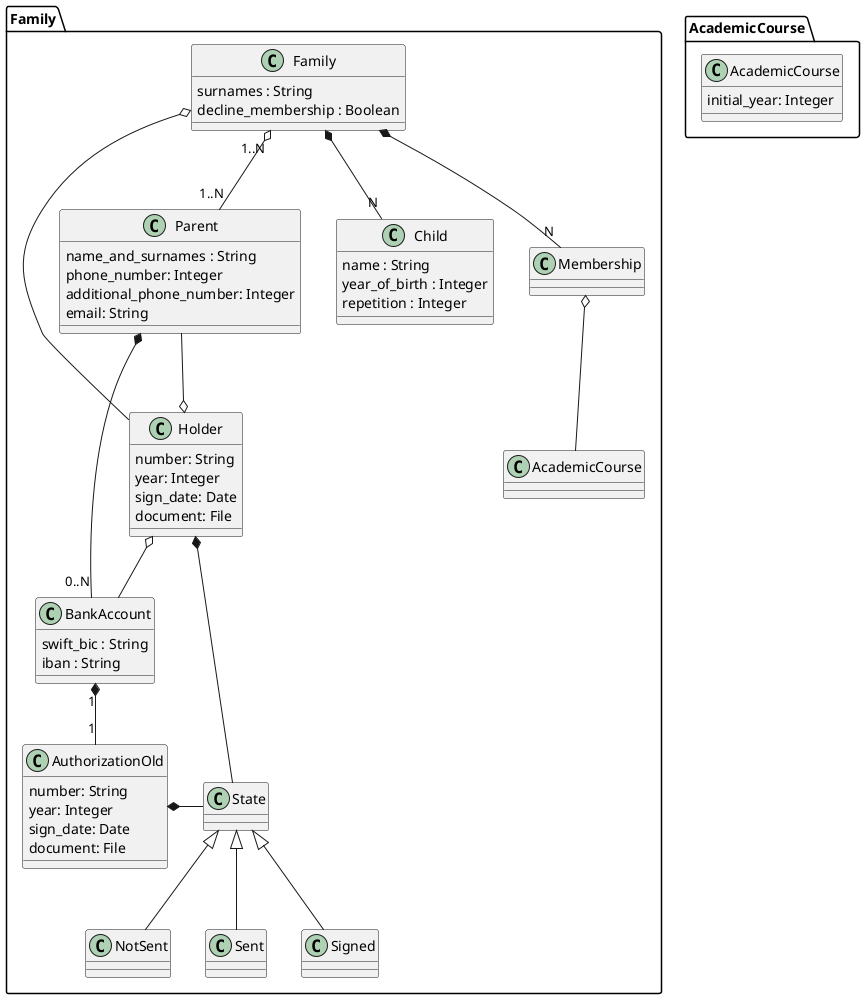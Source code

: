 @startuml
package Family {
  class Family {
    surnames : String
    decline_membership : Boolean
  }
  class Parent {
    name_and_surnames : String
    phone_number: Integer
    additional_phone_number: Integer
    email: String
  }
  class Child {
    name : String
    year_of_birth : Integer
    repetition : Integer
  }
  class Holder {
      number: String
      year: Integer
      sign_date: Date
      document: File
  }
  class BankAccount {
    swift_bic : String
    iban : String
  }
  class AuthorizationOld {
    number: String
    year: Integer
    sign_date: Date
    document: File
  }
  class State
  class NotSent
  class Sent
  class Signed

  NotSent -up-|> State
  Sent -up-|> State
  Signed -up-|> State
  Holder *-right- State
  AuthorizationOld *-right- State

  class Membership
  Parent --o Holder: ""
  Holder o-- BankAccount
  Family o-- Holder


  Family "1..N" o-- "1..N" Parent
  Family *-- "N" Child
  Parent *-- "0..N" BankAccount: ""
  BankAccount "1" *-- "1" AuthorizationOld
  Family *-- "N" Membership: ""
  Membership o-- AcademicCourse
}

package AcademicCourse {
  class AcademicCourse {
    initial_year: Integer
  }
}
@enduml
